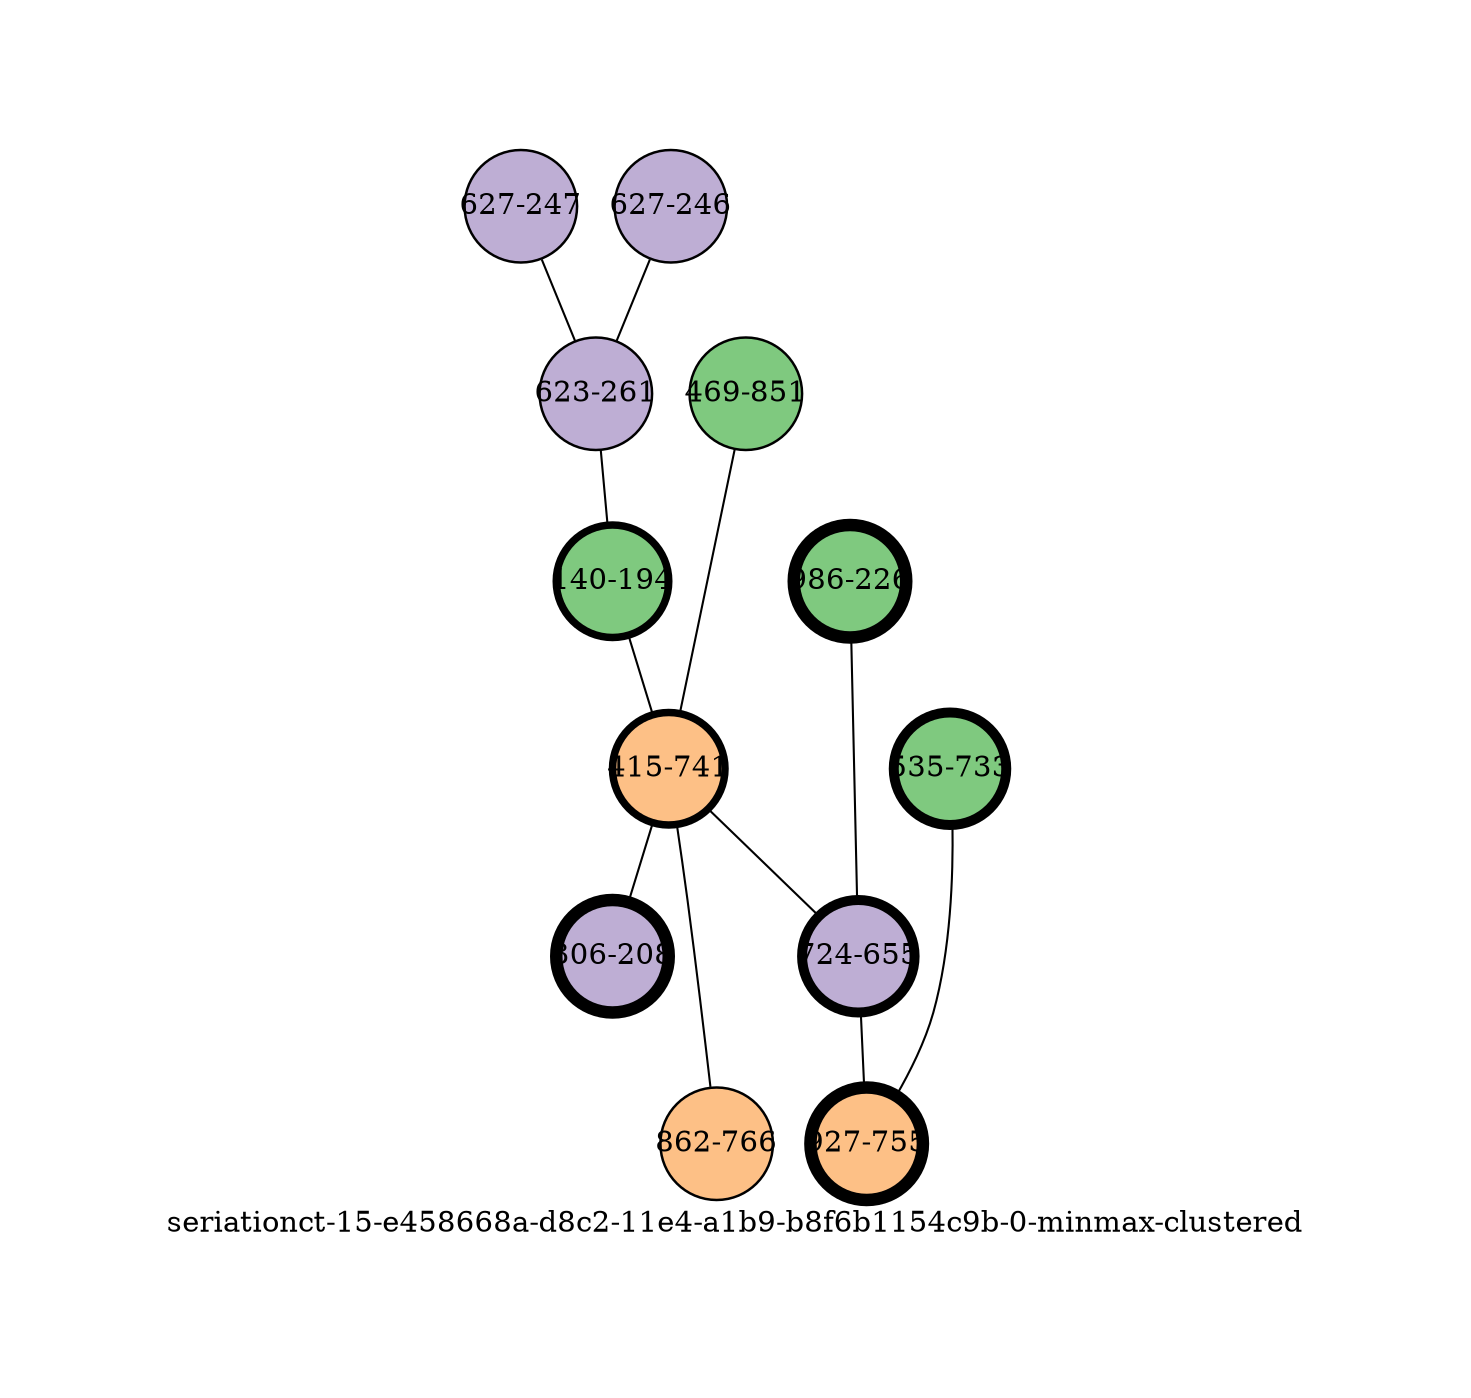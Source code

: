 strict graph "seriationct-15-e458668a-d8c2-11e4-a1b9-b8f6b1154c9b-0-minmax-clustered" {
labelloc=b;
ratio=auto;
pad="1.0";
label="seriationct-15-e458668a-d8c2-11e4-a1b9-b8f6b1154c9b-0-minmax-clustered";
node [width="0.75", style=filled, fixedsize=true, height="0.75", shape=circle, label=""];
0 [xCoordinate="247.0", appears_in_slice=1, yCoordinate="627.0", colorscheme=accent5, short_label="627-247", label="627-247", cluster_id=1, fillcolor=2, size="500.0", id=0, penwidth="1.2"];
1 [xCoordinate="246.0", appears_in_slice=1, yCoordinate="627.0", colorscheme=accent5, short_label="627-246", label="627-246", cluster_id=1, fillcolor=2, size="500.0", id=1, penwidth="1.2"];
2 [xCoordinate="226.0", appears_in_slice=5, yCoordinate="986.0", colorscheme=accent5, short_label="986-226", label="986-226", cluster_id=0, fillcolor=1, size="500.0", id=2, penwidth="6.0"];
3 [xCoordinate="851.0", appears_in_slice=1, yCoordinate="469.0", colorscheme=accent5, short_label="469-851", label="469-851", cluster_id=0, fillcolor=1, size="500.0", id=3, penwidth="1.2"];
4 [xCoordinate="261.0", appears_in_slice=1, yCoordinate="623.0", colorscheme=accent5, short_label="623-261", label="623-261", cluster_id=1, fillcolor=2, size="500.0", id=4, penwidth="1.2"];
5 [xCoordinate="194.0", appears_in_slice=3, yCoordinate="140.0", colorscheme=accent5, short_label="140-194", label="140-194", cluster_id=0, fillcolor=1, size="500.0", id=5, penwidth="3.6"];
6 [xCoordinate="741.0", appears_in_slice=3, yCoordinate="415.0", colorscheme=accent5, short_label="415-741", label="415-741", cluster_id=2, fillcolor=3, size="500.0", id=6, penwidth="3.6"];
7 [xCoordinate="655.0", appears_in_slice=4, yCoordinate="724.0", colorscheme=accent5, short_label="724-655", label="724-655", cluster_id=1, fillcolor=2, size="500.0", id=7, penwidth="4.8"];
8 [xCoordinate="766.0", appears_in_slice=1, yCoordinate="862.0", colorscheme=accent5, short_label="862-766", label="862-766", cluster_id=2, fillcolor=3, size="500.0", id=8, penwidth="1.2"];
9 [xCoordinate="733.0", appears_in_slice=4, yCoordinate="535.0", colorscheme=accent5, short_label="535-733", label="535-733", cluster_id=0, fillcolor=1, size="500.0", id=9, penwidth="4.8"];
10 [xCoordinate="755.0", appears_in_slice=5, yCoordinate="927.0", colorscheme=accent5, short_label="927-755", label="927-755", cluster_id=2, fillcolor=3, size="500.0", id=10, penwidth="6.0"];
11 [xCoordinate="208.0", appears_in_slice=5, yCoordinate="306.0", colorscheme=accent5, short_label="306-208", label="306-208", cluster_id=1, fillcolor=2, size="500.0", id=11, penwidth="6.0"];
0 -- 4  [inverseweight="34.020690872", weight="0.0293938769134"];
1 -- 4  [inverseweight="21.6777492381", weight="0.0461302503787"];
2 -- 7  [inverseweight="3.36017256139", weight="0.297603763417"];
3 -- 6  [inverseweight="1.25926608592", weight="0.794113342036"];
4 -- 5  [inverseweight="1.36601824724", weight="0.732054642769"];
5 -- 6  [inverseweight="5.24777148224", weight="0.190557078063"];
6 -- 8  [inverseweight="1.05465987862", weight="0.948172979999"];
6 -- 11  [inverseweight="3.4277141875", weight="0.291739609926"];
6 -- 7  [inverseweight="5.35809974611", weight="0.186633330357"];
7 -- 10  [inverseweight="8.1368069363", weight="0.122898331966"];
9 -- 10  [inverseweight="5.10949449571", weight="0.195714077164"];
}
